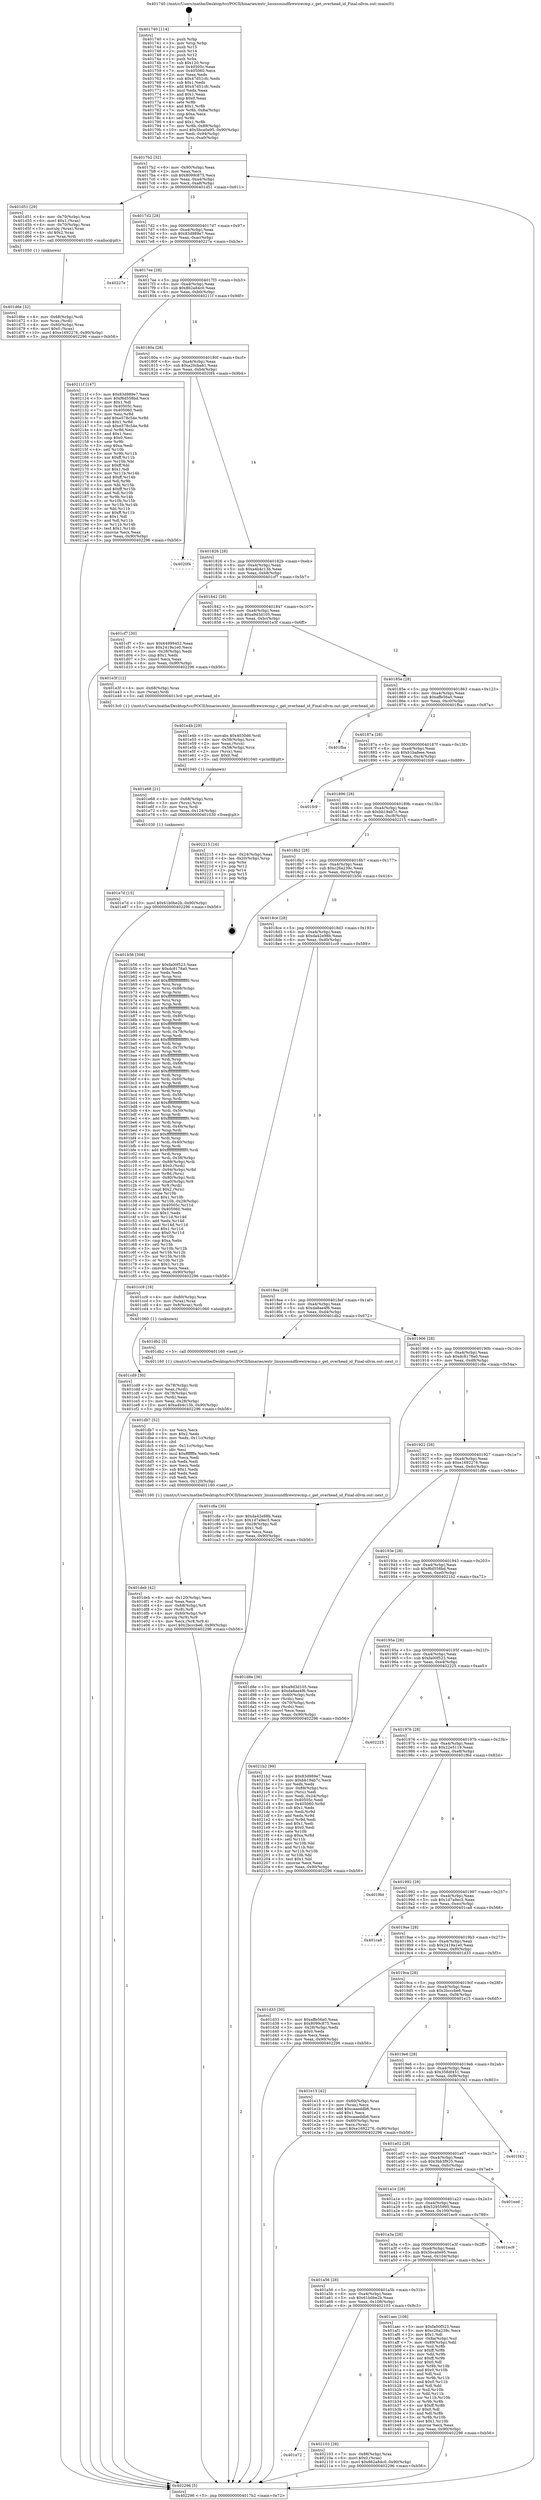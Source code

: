 digraph "0x401740" {
  label = "0x401740 (/mnt/c/Users/mathe/Desktop/tcc/POCII/binaries/extr_linuxsoundfirewirecmp.c_get_overhead_id_Final-ollvm.out::main(0))"
  labelloc = "t"
  node[shape=record]

  Entry [label="",width=0.3,height=0.3,shape=circle,fillcolor=black,style=filled]
  "0x4017b2" [label="{
     0x4017b2 [32]\l
     | [instrs]\l
     &nbsp;&nbsp;0x4017b2 \<+6\>: mov -0x90(%rbp),%eax\l
     &nbsp;&nbsp;0x4017b8 \<+2\>: mov %eax,%ecx\l
     &nbsp;&nbsp;0x4017ba \<+6\>: sub $0x8099c875,%ecx\l
     &nbsp;&nbsp;0x4017c0 \<+6\>: mov %eax,-0xa4(%rbp)\l
     &nbsp;&nbsp;0x4017c6 \<+6\>: mov %ecx,-0xa8(%rbp)\l
     &nbsp;&nbsp;0x4017cc \<+6\>: je 0000000000401d51 \<main+0x611\>\l
  }"]
  "0x401d51" [label="{
     0x401d51 [29]\l
     | [instrs]\l
     &nbsp;&nbsp;0x401d51 \<+4\>: mov -0x70(%rbp),%rax\l
     &nbsp;&nbsp;0x401d55 \<+6\>: movl $0x1,(%rax)\l
     &nbsp;&nbsp;0x401d5b \<+4\>: mov -0x70(%rbp),%rax\l
     &nbsp;&nbsp;0x401d5f \<+3\>: movslq (%rax),%rax\l
     &nbsp;&nbsp;0x401d62 \<+4\>: shl $0x2,%rax\l
     &nbsp;&nbsp;0x401d66 \<+3\>: mov %rax,%rdi\l
     &nbsp;&nbsp;0x401d69 \<+5\>: call 0000000000401050 \<malloc@plt\>\l
     | [calls]\l
     &nbsp;&nbsp;0x401050 \{1\} (unknown)\l
  }"]
  "0x4017d2" [label="{
     0x4017d2 [28]\l
     | [instrs]\l
     &nbsp;&nbsp;0x4017d2 \<+5\>: jmp 00000000004017d7 \<main+0x97\>\l
     &nbsp;&nbsp;0x4017d7 \<+6\>: mov -0xa4(%rbp),%eax\l
     &nbsp;&nbsp;0x4017dd \<+5\>: sub $0x83d989e7,%eax\l
     &nbsp;&nbsp;0x4017e2 \<+6\>: mov %eax,-0xac(%rbp)\l
     &nbsp;&nbsp;0x4017e8 \<+6\>: je 000000000040227e \<main+0xb3e\>\l
  }"]
  Exit [label="",width=0.3,height=0.3,shape=circle,fillcolor=black,style=filled,peripheries=2]
  "0x40227e" [label="{
     0x40227e\l
  }", style=dashed]
  "0x4017ee" [label="{
     0x4017ee [28]\l
     | [instrs]\l
     &nbsp;&nbsp;0x4017ee \<+5\>: jmp 00000000004017f3 \<main+0xb3\>\l
     &nbsp;&nbsp;0x4017f3 \<+6\>: mov -0xa4(%rbp),%eax\l
     &nbsp;&nbsp;0x4017f9 \<+5\>: sub $0x862a84c0,%eax\l
     &nbsp;&nbsp;0x4017fe \<+6\>: mov %eax,-0xb0(%rbp)\l
     &nbsp;&nbsp;0x401804 \<+6\>: je 000000000040211f \<main+0x9df\>\l
  }"]
  "0x401a72" [label="{
     0x401a72\l
  }", style=dashed]
  "0x40211f" [label="{
     0x40211f [147]\l
     | [instrs]\l
     &nbsp;&nbsp;0x40211f \<+5\>: mov $0x83d989e7,%eax\l
     &nbsp;&nbsp;0x402124 \<+5\>: mov $0xf6d558bd,%ecx\l
     &nbsp;&nbsp;0x402129 \<+2\>: mov $0x1,%dl\l
     &nbsp;&nbsp;0x40212b \<+7\>: mov 0x40505c,%esi\l
     &nbsp;&nbsp;0x402132 \<+7\>: mov 0x405060,%edi\l
     &nbsp;&nbsp;0x402139 \<+3\>: mov %esi,%r8d\l
     &nbsp;&nbsp;0x40213c \<+7\>: add $0xe578c54e,%r8d\l
     &nbsp;&nbsp;0x402143 \<+4\>: sub $0x1,%r8d\l
     &nbsp;&nbsp;0x402147 \<+7\>: sub $0xe578c54e,%r8d\l
     &nbsp;&nbsp;0x40214e \<+4\>: imul %r8d,%esi\l
     &nbsp;&nbsp;0x402152 \<+3\>: and $0x1,%esi\l
     &nbsp;&nbsp;0x402155 \<+3\>: cmp $0x0,%esi\l
     &nbsp;&nbsp;0x402158 \<+4\>: sete %r9b\l
     &nbsp;&nbsp;0x40215c \<+3\>: cmp $0xa,%edi\l
     &nbsp;&nbsp;0x40215f \<+4\>: setl %r10b\l
     &nbsp;&nbsp;0x402163 \<+3\>: mov %r9b,%r11b\l
     &nbsp;&nbsp;0x402166 \<+4\>: xor $0xff,%r11b\l
     &nbsp;&nbsp;0x40216a \<+3\>: mov %r10b,%bl\l
     &nbsp;&nbsp;0x40216d \<+3\>: xor $0xff,%bl\l
     &nbsp;&nbsp;0x402170 \<+3\>: xor $0x1,%dl\l
     &nbsp;&nbsp;0x402173 \<+3\>: mov %r11b,%r14b\l
     &nbsp;&nbsp;0x402176 \<+4\>: and $0xff,%r14b\l
     &nbsp;&nbsp;0x40217a \<+3\>: and %dl,%r9b\l
     &nbsp;&nbsp;0x40217d \<+3\>: mov %bl,%r15b\l
     &nbsp;&nbsp;0x402180 \<+4\>: and $0xff,%r15b\l
     &nbsp;&nbsp;0x402184 \<+3\>: and %dl,%r10b\l
     &nbsp;&nbsp;0x402187 \<+3\>: or %r9b,%r14b\l
     &nbsp;&nbsp;0x40218a \<+3\>: or %r10b,%r15b\l
     &nbsp;&nbsp;0x40218d \<+3\>: xor %r15b,%r14b\l
     &nbsp;&nbsp;0x402190 \<+3\>: or %bl,%r11b\l
     &nbsp;&nbsp;0x402193 \<+4\>: xor $0xff,%r11b\l
     &nbsp;&nbsp;0x402197 \<+3\>: or $0x1,%dl\l
     &nbsp;&nbsp;0x40219a \<+3\>: and %dl,%r11b\l
     &nbsp;&nbsp;0x40219d \<+3\>: or %r11b,%r14b\l
     &nbsp;&nbsp;0x4021a0 \<+4\>: test $0x1,%r14b\l
     &nbsp;&nbsp;0x4021a4 \<+3\>: cmovne %ecx,%eax\l
     &nbsp;&nbsp;0x4021a7 \<+6\>: mov %eax,-0x90(%rbp)\l
     &nbsp;&nbsp;0x4021ad \<+5\>: jmp 0000000000402296 \<main+0xb56\>\l
  }"]
  "0x40180a" [label="{
     0x40180a [28]\l
     | [instrs]\l
     &nbsp;&nbsp;0x40180a \<+5\>: jmp 000000000040180f \<main+0xcf\>\l
     &nbsp;&nbsp;0x40180f \<+6\>: mov -0xa4(%rbp),%eax\l
     &nbsp;&nbsp;0x401815 \<+5\>: sub $0xa20cba81,%eax\l
     &nbsp;&nbsp;0x40181a \<+6\>: mov %eax,-0xb4(%rbp)\l
     &nbsp;&nbsp;0x401820 \<+6\>: je 00000000004020f4 \<main+0x9b4\>\l
  }"]
  "0x402103" [label="{
     0x402103 [28]\l
     | [instrs]\l
     &nbsp;&nbsp;0x402103 \<+7\>: mov -0x88(%rbp),%rax\l
     &nbsp;&nbsp;0x40210a \<+6\>: movl $0x0,(%rax)\l
     &nbsp;&nbsp;0x402110 \<+10\>: movl $0x862a84c0,-0x90(%rbp)\l
     &nbsp;&nbsp;0x40211a \<+5\>: jmp 0000000000402296 \<main+0xb56\>\l
  }"]
  "0x4020f4" [label="{
     0x4020f4\l
  }", style=dashed]
  "0x401826" [label="{
     0x401826 [28]\l
     | [instrs]\l
     &nbsp;&nbsp;0x401826 \<+5\>: jmp 000000000040182b \<main+0xeb\>\l
     &nbsp;&nbsp;0x40182b \<+6\>: mov -0xa4(%rbp),%eax\l
     &nbsp;&nbsp;0x401831 \<+5\>: sub $0xa4b4c13b,%eax\l
     &nbsp;&nbsp;0x401836 \<+6\>: mov %eax,-0xb8(%rbp)\l
     &nbsp;&nbsp;0x40183c \<+6\>: je 0000000000401cf7 \<main+0x5b7\>\l
  }"]
  "0x401e7d" [label="{
     0x401e7d [15]\l
     | [instrs]\l
     &nbsp;&nbsp;0x401e7d \<+10\>: movl $0x61b0be2b,-0x90(%rbp)\l
     &nbsp;&nbsp;0x401e87 \<+5\>: jmp 0000000000402296 \<main+0xb56\>\l
  }"]
  "0x401cf7" [label="{
     0x401cf7 [30]\l
     | [instrs]\l
     &nbsp;&nbsp;0x401cf7 \<+5\>: mov $0x64999452,%eax\l
     &nbsp;&nbsp;0x401cfc \<+5\>: mov $0x2419a1e0,%ecx\l
     &nbsp;&nbsp;0x401d01 \<+3\>: mov -0x28(%rbp),%edx\l
     &nbsp;&nbsp;0x401d04 \<+3\>: cmp $0x1,%edx\l
     &nbsp;&nbsp;0x401d07 \<+3\>: cmovl %ecx,%eax\l
     &nbsp;&nbsp;0x401d0a \<+6\>: mov %eax,-0x90(%rbp)\l
     &nbsp;&nbsp;0x401d10 \<+5\>: jmp 0000000000402296 \<main+0xb56\>\l
  }"]
  "0x401842" [label="{
     0x401842 [28]\l
     | [instrs]\l
     &nbsp;&nbsp;0x401842 \<+5\>: jmp 0000000000401847 \<main+0x107\>\l
     &nbsp;&nbsp;0x401847 \<+6\>: mov -0xa4(%rbp),%eax\l
     &nbsp;&nbsp;0x40184d \<+5\>: sub $0xa9d3d105,%eax\l
     &nbsp;&nbsp;0x401852 \<+6\>: mov %eax,-0xbc(%rbp)\l
     &nbsp;&nbsp;0x401858 \<+6\>: je 0000000000401e3f \<main+0x6ff\>\l
  }"]
  "0x401e68" [label="{
     0x401e68 [21]\l
     | [instrs]\l
     &nbsp;&nbsp;0x401e68 \<+4\>: mov -0x68(%rbp),%rcx\l
     &nbsp;&nbsp;0x401e6c \<+3\>: mov (%rcx),%rcx\l
     &nbsp;&nbsp;0x401e6f \<+3\>: mov %rcx,%rdi\l
     &nbsp;&nbsp;0x401e72 \<+6\>: mov %eax,-0x124(%rbp)\l
     &nbsp;&nbsp;0x401e78 \<+5\>: call 0000000000401030 \<free@plt\>\l
     | [calls]\l
     &nbsp;&nbsp;0x401030 \{1\} (unknown)\l
  }"]
  "0x401e3f" [label="{
     0x401e3f [12]\l
     | [instrs]\l
     &nbsp;&nbsp;0x401e3f \<+4\>: mov -0x68(%rbp),%rax\l
     &nbsp;&nbsp;0x401e43 \<+3\>: mov (%rax),%rdi\l
     &nbsp;&nbsp;0x401e46 \<+5\>: call 00000000004013c0 \<get_overhead_id\>\l
     | [calls]\l
     &nbsp;&nbsp;0x4013c0 \{1\} (/mnt/c/Users/mathe/Desktop/tcc/POCII/binaries/extr_linuxsoundfirewirecmp.c_get_overhead_id_Final-ollvm.out::get_overhead_id)\l
  }"]
  "0x40185e" [label="{
     0x40185e [28]\l
     | [instrs]\l
     &nbsp;&nbsp;0x40185e \<+5\>: jmp 0000000000401863 \<main+0x123\>\l
     &nbsp;&nbsp;0x401863 \<+6\>: mov -0xa4(%rbp),%eax\l
     &nbsp;&nbsp;0x401869 \<+5\>: sub $0xaffe56a0,%eax\l
     &nbsp;&nbsp;0x40186e \<+6\>: mov %eax,-0xc0(%rbp)\l
     &nbsp;&nbsp;0x401874 \<+6\>: je 0000000000401fba \<main+0x87a\>\l
  }"]
  "0x401e4b" [label="{
     0x401e4b [29]\l
     | [instrs]\l
     &nbsp;&nbsp;0x401e4b \<+10\>: movabs $0x4030d6,%rdi\l
     &nbsp;&nbsp;0x401e55 \<+4\>: mov -0x58(%rbp),%rcx\l
     &nbsp;&nbsp;0x401e59 \<+2\>: mov %eax,(%rcx)\l
     &nbsp;&nbsp;0x401e5b \<+4\>: mov -0x58(%rbp),%rcx\l
     &nbsp;&nbsp;0x401e5f \<+2\>: mov (%rcx),%esi\l
     &nbsp;&nbsp;0x401e61 \<+2\>: mov $0x0,%al\l
     &nbsp;&nbsp;0x401e63 \<+5\>: call 0000000000401040 \<printf@plt\>\l
     | [calls]\l
     &nbsp;&nbsp;0x401040 \{1\} (unknown)\l
  }"]
  "0x401fba" [label="{
     0x401fba\l
  }", style=dashed]
  "0x40187a" [label="{
     0x40187a [28]\l
     | [instrs]\l
     &nbsp;&nbsp;0x40187a \<+5\>: jmp 000000000040187f \<main+0x13f\>\l
     &nbsp;&nbsp;0x40187f \<+6\>: mov -0xa4(%rbp),%eax\l
     &nbsp;&nbsp;0x401885 \<+5\>: sub $0xb1bafeee,%eax\l
     &nbsp;&nbsp;0x40188a \<+6\>: mov %eax,-0xc4(%rbp)\l
     &nbsp;&nbsp;0x401890 \<+6\>: je 0000000000401fc9 \<main+0x889\>\l
  }"]
  "0x401deb" [label="{
     0x401deb [42]\l
     | [instrs]\l
     &nbsp;&nbsp;0x401deb \<+6\>: mov -0x120(%rbp),%ecx\l
     &nbsp;&nbsp;0x401df1 \<+3\>: imul %eax,%ecx\l
     &nbsp;&nbsp;0x401df4 \<+4\>: mov -0x68(%rbp),%r8\l
     &nbsp;&nbsp;0x401df8 \<+3\>: mov (%r8),%r8\l
     &nbsp;&nbsp;0x401dfb \<+4\>: mov -0x60(%rbp),%r9\l
     &nbsp;&nbsp;0x401dff \<+3\>: movslq (%r9),%r9\l
     &nbsp;&nbsp;0x401e02 \<+4\>: mov %ecx,(%r8,%r9,4)\l
     &nbsp;&nbsp;0x401e06 \<+10\>: movl $0x2bcccbe6,-0x90(%rbp)\l
     &nbsp;&nbsp;0x401e10 \<+5\>: jmp 0000000000402296 \<main+0xb56\>\l
  }"]
  "0x401fc9" [label="{
     0x401fc9\l
  }", style=dashed]
  "0x401896" [label="{
     0x401896 [28]\l
     | [instrs]\l
     &nbsp;&nbsp;0x401896 \<+5\>: jmp 000000000040189b \<main+0x15b\>\l
     &nbsp;&nbsp;0x40189b \<+6\>: mov -0xa4(%rbp),%eax\l
     &nbsp;&nbsp;0x4018a1 \<+5\>: sub $0xbb19ab7c,%eax\l
     &nbsp;&nbsp;0x4018a6 \<+6\>: mov %eax,-0xc8(%rbp)\l
     &nbsp;&nbsp;0x4018ac \<+6\>: je 0000000000402215 \<main+0xad5\>\l
  }"]
  "0x401db7" [label="{
     0x401db7 [52]\l
     | [instrs]\l
     &nbsp;&nbsp;0x401db7 \<+2\>: xor %ecx,%ecx\l
     &nbsp;&nbsp;0x401db9 \<+5\>: mov $0x2,%edx\l
     &nbsp;&nbsp;0x401dbe \<+6\>: mov %edx,-0x11c(%rbp)\l
     &nbsp;&nbsp;0x401dc4 \<+1\>: cltd\l
     &nbsp;&nbsp;0x401dc5 \<+6\>: mov -0x11c(%rbp),%esi\l
     &nbsp;&nbsp;0x401dcb \<+2\>: idiv %esi\l
     &nbsp;&nbsp;0x401dcd \<+6\>: imul $0xfffffffe,%edx,%edx\l
     &nbsp;&nbsp;0x401dd3 \<+2\>: mov %ecx,%edi\l
     &nbsp;&nbsp;0x401dd5 \<+2\>: sub %edx,%edi\l
     &nbsp;&nbsp;0x401dd7 \<+2\>: mov %ecx,%edx\l
     &nbsp;&nbsp;0x401dd9 \<+3\>: sub $0x1,%edx\l
     &nbsp;&nbsp;0x401ddc \<+2\>: add %edx,%edi\l
     &nbsp;&nbsp;0x401dde \<+2\>: sub %edi,%ecx\l
     &nbsp;&nbsp;0x401de0 \<+6\>: mov %ecx,-0x120(%rbp)\l
     &nbsp;&nbsp;0x401de6 \<+5\>: call 0000000000401160 \<next_i\>\l
     | [calls]\l
     &nbsp;&nbsp;0x401160 \{1\} (/mnt/c/Users/mathe/Desktop/tcc/POCII/binaries/extr_linuxsoundfirewirecmp.c_get_overhead_id_Final-ollvm.out::next_i)\l
  }"]
  "0x402215" [label="{
     0x402215 [16]\l
     | [instrs]\l
     &nbsp;&nbsp;0x402215 \<+3\>: mov -0x24(%rbp),%eax\l
     &nbsp;&nbsp;0x402218 \<+4\>: lea -0x20(%rbp),%rsp\l
     &nbsp;&nbsp;0x40221c \<+1\>: pop %rbx\l
     &nbsp;&nbsp;0x40221d \<+2\>: pop %r12\l
     &nbsp;&nbsp;0x40221f \<+2\>: pop %r14\l
     &nbsp;&nbsp;0x402221 \<+2\>: pop %r15\l
     &nbsp;&nbsp;0x402223 \<+1\>: pop %rbp\l
     &nbsp;&nbsp;0x402224 \<+1\>: ret\l
  }"]
  "0x4018b2" [label="{
     0x4018b2 [28]\l
     | [instrs]\l
     &nbsp;&nbsp;0x4018b2 \<+5\>: jmp 00000000004018b7 \<main+0x177\>\l
     &nbsp;&nbsp;0x4018b7 \<+6\>: mov -0xa4(%rbp),%eax\l
     &nbsp;&nbsp;0x4018bd \<+5\>: sub $0xc26a239c,%eax\l
     &nbsp;&nbsp;0x4018c2 \<+6\>: mov %eax,-0xcc(%rbp)\l
     &nbsp;&nbsp;0x4018c8 \<+6\>: je 0000000000401b56 \<main+0x416\>\l
  }"]
  "0x401d6e" [label="{
     0x401d6e [32]\l
     | [instrs]\l
     &nbsp;&nbsp;0x401d6e \<+4\>: mov -0x68(%rbp),%rdi\l
     &nbsp;&nbsp;0x401d72 \<+3\>: mov %rax,(%rdi)\l
     &nbsp;&nbsp;0x401d75 \<+4\>: mov -0x60(%rbp),%rax\l
     &nbsp;&nbsp;0x401d79 \<+6\>: movl $0x0,(%rax)\l
     &nbsp;&nbsp;0x401d7f \<+10\>: movl $0xe1692276,-0x90(%rbp)\l
     &nbsp;&nbsp;0x401d89 \<+5\>: jmp 0000000000402296 \<main+0xb56\>\l
  }"]
  "0x401b56" [label="{
     0x401b56 [308]\l
     | [instrs]\l
     &nbsp;&nbsp;0x401b56 \<+5\>: mov $0xfa00f523,%eax\l
     &nbsp;&nbsp;0x401b5b \<+5\>: mov $0xdc8178a0,%ecx\l
     &nbsp;&nbsp;0x401b60 \<+2\>: xor %edx,%edx\l
     &nbsp;&nbsp;0x401b62 \<+3\>: mov %rsp,%rsi\l
     &nbsp;&nbsp;0x401b65 \<+4\>: add $0xfffffffffffffff0,%rsi\l
     &nbsp;&nbsp;0x401b69 \<+3\>: mov %rsi,%rsp\l
     &nbsp;&nbsp;0x401b6c \<+7\>: mov %rsi,-0x88(%rbp)\l
     &nbsp;&nbsp;0x401b73 \<+3\>: mov %rsp,%rsi\l
     &nbsp;&nbsp;0x401b76 \<+4\>: add $0xfffffffffffffff0,%rsi\l
     &nbsp;&nbsp;0x401b7a \<+3\>: mov %rsi,%rsp\l
     &nbsp;&nbsp;0x401b7d \<+3\>: mov %rsp,%rdi\l
     &nbsp;&nbsp;0x401b80 \<+4\>: add $0xfffffffffffffff0,%rdi\l
     &nbsp;&nbsp;0x401b84 \<+3\>: mov %rdi,%rsp\l
     &nbsp;&nbsp;0x401b87 \<+4\>: mov %rdi,-0x80(%rbp)\l
     &nbsp;&nbsp;0x401b8b \<+3\>: mov %rsp,%rdi\l
     &nbsp;&nbsp;0x401b8e \<+4\>: add $0xfffffffffffffff0,%rdi\l
     &nbsp;&nbsp;0x401b92 \<+3\>: mov %rdi,%rsp\l
     &nbsp;&nbsp;0x401b95 \<+4\>: mov %rdi,-0x78(%rbp)\l
     &nbsp;&nbsp;0x401b99 \<+3\>: mov %rsp,%rdi\l
     &nbsp;&nbsp;0x401b9c \<+4\>: add $0xfffffffffffffff0,%rdi\l
     &nbsp;&nbsp;0x401ba0 \<+3\>: mov %rdi,%rsp\l
     &nbsp;&nbsp;0x401ba3 \<+4\>: mov %rdi,-0x70(%rbp)\l
     &nbsp;&nbsp;0x401ba7 \<+3\>: mov %rsp,%rdi\l
     &nbsp;&nbsp;0x401baa \<+4\>: add $0xfffffffffffffff0,%rdi\l
     &nbsp;&nbsp;0x401bae \<+3\>: mov %rdi,%rsp\l
     &nbsp;&nbsp;0x401bb1 \<+4\>: mov %rdi,-0x68(%rbp)\l
     &nbsp;&nbsp;0x401bb5 \<+3\>: mov %rsp,%rdi\l
     &nbsp;&nbsp;0x401bb8 \<+4\>: add $0xfffffffffffffff0,%rdi\l
     &nbsp;&nbsp;0x401bbc \<+3\>: mov %rdi,%rsp\l
     &nbsp;&nbsp;0x401bbf \<+4\>: mov %rdi,-0x60(%rbp)\l
     &nbsp;&nbsp;0x401bc3 \<+3\>: mov %rsp,%rdi\l
     &nbsp;&nbsp;0x401bc6 \<+4\>: add $0xfffffffffffffff0,%rdi\l
     &nbsp;&nbsp;0x401bca \<+3\>: mov %rdi,%rsp\l
     &nbsp;&nbsp;0x401bcd \<+4\>: mov %rdi,-0x58(%rbp)\l
     &nbsp;&nbsp;0x401bd1 \<+3\>: mov %rsp,%rdi\l
     &nbsp;&nbsp;0x401bd4 \<+4\>: add $0xfffffffffffffff0,%rdi\l
     &nbsp;&nbsp;0x401bd8 \<+3\>: mov %rdi,%rsp\l
     &nbsp;&nbsp;0x401bdb \<+4\>: mov %rdi,-0x50(%rbp)\l
     &nbsp;&nbsp;0x401bdf \<+3\>: mov %rsp,%rdi\l
     &nbsp;&nbsp;0x401be2 \<+4\>: add $0xfffffffffffffff0,%rdi\l
     &nbsp;&nbsp;0x401be6 \<+3\>: mov %rdi,%rsp\l
     &nbsp;&nbsp;0x401be9 \<+4\>: mov %rdi,-0x48(%rbp)\l
     &nbsp;&nbsp;0x401bed \<+3\>: mov %rsp,%rdi\l
     &nbsp;&nbsp;0x401bf0 \<+4\>: add $0xfffffffffffffff0,%rdi\l
     &nbsp;&nbsp;0x401bf4 \<+3\>: mov %rdi,%rsp\l
     &nbsp;&nbsp;0x401bf7 \<+4\>: mov %rdi,-0x40(%rbp)\l
     &nbsp;&nbsp;0x401bfb \<+3\>: mov %rsp,%rdi\l
     &nbsp;&nbsp;0x401bfe \<+4\>: add $0xfffffffffffffff0,%rdi\l
     &nbsp;&nbsp;0x401c02 \<+3\>: mov %rdi,%rsp\l
     &nbsp;&nbsp;0x401c05 \<+4\>: mov %rdi,-0x38(%rbp)\l
     &nbsp;&nbsp;0x401c09 \<+7\>: mov -0x88(%rbp),%rdi\l
     &nbsp;&nbsp;0x401c10 \<+6\>: movl $0x0,(%rdi)\l
     &nbsp;&nbsp;0x401c16 \<+7\>: mov -0x94(%rbp),%r8d\l
     &nbsp;&nbsp;0x401c1d \<+3\>: mov %r8d,(%rsi)\l
     &nbsp;&nbsp;0x401c20 \<+4\>: mov -0x80(%rbp),%rdi\l
     &nbsp;&nbsp;0x401c24 \<+7\>: mov -0xa0(%rbp),%r9\l
     &nbsp;&nbsp;0x401c2b \<+3\>: mov %r9,(%rdi)\l
     &nbsp;&nbsp;0x401c2e \<+3\>: cmpl $0x2,(%rsi)\l
     &nbsp;&nbsp;0x401c31 \<+4\>: setne %r10b\l
     &nbsp;&nbsp;0x401c35 \<+4\>: and $0x1,%r10b\l
     &nbsp;&nbsp;0x401c39 \<+4\>: mov %r10b,-0x29(%rbp)\l
     &nbsp;&nbsp;0x401c3d \<+8\>: mov 0x40505c,%r11d\l
     &nbsp;&nbsp;0x401c45 \<+7\>: mov 0x405060,%ebx\l
     &nbsp;&nbsp;0x401c4c \<+3\>: sub $0x1,%edx\l
     &nbsp;&nbsp;0x401c4f \<+3\>: mov %r11d,%r14d\l
     &nbsp;&nbsp;0x401c52 \<+3\>: add %edx,%r14d\l
     &nbsp;&nbsp;0x401c55 \<+4\>: imul %r14d,%r11d\l
     &nbsp;&nbsp;0x401c59 \<+4\>: and $0x1,%r11d\l
     &nbsp;&nbsp;0x401c5d \<+4\>: cmp $0x0,%r11d\l
     &nbsp;&nbsp;0x401c61 \<+4\>: sete %r10b\l
     &nbsp;&nbsp;0x401c65 \<+3\>: cmp $0xa,%ebx\l
     &nbsp;&nbsp;0x401c68 \<+4\>: setl %r15b\l
     &nbsp;&nbsp;0x401c6c \<+3\>: mov %r10b,%r12b\l
     &nbsp;&nbsp;0x401c6f \<+3\>: and %r15b,%r12b\l
     &nbsp;&nbsp;0x401c72 \<+3\>: xor %r15b,%r10b\l
     &nbsp;&nbsp;0x401c75 \<+3\>: or %r10b,%r12b\l
     &nbsp;&nbsp;0x401c78 \<+4\>: test $0x1,%r12b\l
     &nbsp;&nbsp;0x401c7c \<+3\>: cmovne %ecx,%eax\l
     &nbsp;&nbsp;0x401c7f \<+6\>: mov %eax,-0x90(%rbp)\l
     &nbsp;&nbsp;0x401c85 \<+5\>: jmp 0000000000402296 \<main+0xb56\>\l
  }"]
  "0x4018ce" [label="{
     0x4018ce [28]\l
     | [instrs]\l
     &nbsp;&nbsp;0x4018ce \<+5\>: jmp 00000000004018d3 \<main+0x193\>\l
     &nbsp;&nbsp;0x4018d3 \<+6\>: mov -0xa4(%rbp),%eax\l
     &nbsp;&nbsp;0x4018d9 \<+5\>: sub $0xda42e98b,%eax\l
     &nbsp;&nbsp;0x4018de \<+6\>: mov %eax,-0xd0(%rbp)\l
     &nbsp;&nbsp;0x4018e4 \<+6\>: je 0000000000401cc9 \<main+0x589\>\l
  }"]
  "0x401cd9" [label="{
     0x401cd9 [30]\l
     | [instrs]\l
     &nbsp;&nbsp;0x401cd9 \<+4\>: mov -0x78(%rbp),%rdi\l
     &nbsp;&nbsp;0x401cdd \<+2\>: mov %eax,(%rdi)\l
     &nbsp;&nbsp;0x401cdf \<+4\>: mov -0x78(%rbp),%rdi\l
     &nbsp;&nbsp;0x401ce3 \<+2\>: mov (%rdi),%eax\l
     &nbsp;&nbsp;0x401ce5 \<+3\>: mov %eax,-0x28(%rbp)\l
     &nbsp;&nbsp;0x401ce8 \<+10\>: movl $0xa4b4c13b,-0x90(%rbp)\l
     &nbsp;&nbsp;0x401cf2 \<+5\>: jmp 0000000000402296 \<main+0xb56\>\l
  }"]
  "0x401cc9" [label="{
     0x401cc9 [16]\l
     | [instrs]\l
     &nbsp;&nbsp;0x401cc9 \<+4\>: mov -0x80(%rbp),%rax\l
     &nbsp;&nbsp;0x401ccd \<+3\>: mov (%rax),%rax\l
     &nbsp;&nbsp;0x401cd0 \<+4\>: mov 0x8(%rax),%rdi\l
     &nbsp;&nbsp;0x401cd4 \<+5\>: call 0000000000401060 \<atoi@plt\>\l
     | [calls]\l
     &nbsp;&nbsp;0x401060 \{1\} (unknown)\l
  }"]
  "0x4018ea" [label="{
     0x4018ea [28]\l
     | [instrs]\l
     &nbsp;&nbsp;0x4018ea \<+5\>: jmp 00000000004018ef \<main+0x1af\>\l
     &nbsp;&nbsp;0x4018ef \<+6\>: mov -0xa4(%rbp),%eax\l
     &nbsp;&nbsp;0x4018f5 \<+5\>: sub $0xda8ae4f6,%eax\l
     &nbsp;&nbsp;0x4018fa \<+6\>: mov %eax,-0xd4(%rbp)\l
     &nbsp;&nbsp;0x401900 \<+6\>: je 0000000000401db2 \<main+0x672\>\l
  }"]
  "0x401740" [label="{
     0x401740 [114]\l
     | [instrs]\l
     &nbsp;&nbsp;0x401740 \<+1\>: push %rbp\l
     &nbsp;&nbsp;0x401741 \<+3\>: mov %rsp,%rbp\l
     &nbsp;&nbsp;0x401744 \<+2\>: push %r15\l
     &nbsp;&nbsp;0x401746 \<+2\>: push %r14\l
     &nbsp;&nbsp;0x401748 \<+2\>: push %r12\l
     &nbsp;&nbsp;0x40174a \<+1\>: push %rbx\l
     &nbsp;&nbsp;0x40174b \<+7\>: sub $0x120,%rsp\l
     &nbsp;&nbsp;0x401752 \<+7\>: mov 0x40505c,%eax\l
     &nbsp;&nbsp;0x401759 \<+7\>: mov 0x405060,%ecx\l
     &nbsp;&nbsp;0x401760 \<+2\>: mov %eax,%edx\l
     &nbsp;&nbsp;0x401762 \<+6\>: sub $0x47d51cfc,%edx\l
     &nbsp;&nbsp;0x401768 \<+3\>: sub $0x1,%edx\l
     &nbsp;&nbsp;0x40176b \<+6\>: add $0x47d51cfc,%edx\l
     &nbsp;&nbsp;0x401771 \<+3\>: imul %edx,%eax\l
     &nbsp;&nbsp;0x401774 \<+3\>: and $0x1,%eax\l
     &nbsp;&nbsp;0x401777 \<+3\>: cmp $0x0,%eax\l
     &nbsp;&nbsp;0x40177a \<+4\>: sete %r8b\l
     &nbsp;&nbsp;0x40177e \<+4\>: and $0x1,%r8b\l
     &nbsp;&nbsp;0x401782 \<+7\>: mov %r8b,-0x8a(%rbp)\l
     &nbsp;&nbsp;0x401789 \<+3\>: cmp $0xa,%ecx\l
     &nbsp;&nbsp;0x40178c \<+4\>: setl %r8b\l
     &nbsp;&nbsp;0x401790 \<+4\>: and $0x1,%r8b\l
     &nbsp;&nbsp;0x401794 \<+7\>: mov %r8b,-0x89(%rbp)\l
     &nbsp;&nbsp;0x40179b \<+10\>: movl $0x5bca0e95,-0x90(%rbp)\l
     &nbsp;&nbsp;0x4017a5 \<+6\>: mov %edi,-0x94(%rbp)\l
     &nbsp;&nbsp;0x4017ab \<+7\>: mov %rsi,-0xa0(%rbp)\l
  }"]
  "0x401db2" [label="{
     0x401db2 [5]\l
     | [instrs]\l
     &nbsp;&nbsp;0x401db2 \<+5\>: call 0000000000401160 \<next_i\>\l
     | [calls]\l
     &nbsp;&nbsp;0x401160 \{1\} (/mnt/c/Users/mathe/Desktop/tcc/POCII/binaries/extr_linuxsoundfirewirecmp.c_get_overhead_id_Final-ollvm.out::next_i)\l
  }"]
  "0x401906" [label="{
     0x401906 [28]\l
     | [instrs]\l
     &nbsp;&nbsp;0x401906 \<+5\>: jmp 000000000040190b \<main+0x1cb\>\l
     &nbsp;&nbsp;0x40190b \<+6\>: mov -0xa4(%rbp),%eax\l
     &nbsp;&nbsp;0x401911 \<+5\>: sub $0xdc8178a0,%eax\l
     &nbsp;&nbsp;0x401916 \<+6\>: mov %eax,-0xd8(%rbp)\l
     &nbsp;&nbsp;0x40191c \<+6\>: je 0000000000401c8a \<main+0x54a\>\l
  }"]
  "0x402296" [label="{
     0x402296 [5]\l
     | [instrs]\l
     &nbsp;&nbsp;0x402296 \<+5\>: jmp 00000000004017b2 \<main+0x72\>\l
  }"]
  "0x401c8a" [label="{
     0x401c8a [30]\l
     | [instrs]\l
     &nbsp;&nbsp;0x401c8a \<+5\>: mov $0xda42e98b,%eax\l
     &nbsp;&nbsp;0x401c8f \<+5\>: mov $0x1d7a9ec5,%ecx\l
     &nbsp;&nbsp;0x401c94 \<+3\>: mov -0x29(%rbp),%dl\l
     &nbsp;&nbsp;0x401c97 \<+3\>: test $0x1,%dl\l
     &nbsp;&nbsp;0x401c9a \<+3\>: cmovne %ecx,%eax\l
     &nbsp;&nbsp;0x401c9d \<+6\>: mov %eax,-0x90(%rbp)\l
     &nbsp;&nbsp;0x401ca3 \<+5\>: jmp 0000000000402296 \<main+0xb56\>\l
  }"]
  "0x401922" [label="{
     0x401922 [28]\l
     | [instrs]\l
     &nbsp;&nbsp;0x401922 \<+5\>: jmp 0000000000401927 \<main+0x1e7\>\l
     &nbsp;&nbsp;0x401927 \<+6\>: mov -0xa4(%rbp),%eax\l
     &nbsp;&nbsp;0x40192d \<+5\>: sub $0xe1692276,%eax\l
     &nbsp;&nbsp;0x401932 \<+6\>: mov %eax,-0xdc(%rbp)\l
     &nbsp;&nbsp;0x401938 \<+6\>: je 0000000000401d8e \<main+0x64e\>\l
  }"]
  "0x401a56" [label="{
     0x401a56 [28]\l
     | [instrs]\l
     &nbsp;&nbsp;0x401a56 \<+5\>: jmp 0000000000401a5b \<main+0x31b\>\l
     &nbsp;&nbsp;0x401a5b \<+6\>: mov -0xa4(%rbp),%eax\l
     &nbsp;&nbsp;0x401a61 \<+5\>: sub $0x61b0be2b,%eax\l
     &nbsp;&nbsp;0x401a66 \<+6\>: mov %eax,-0x108(%rbp)\l
     &nbsp;&nbsp;0x401a6c \<+6\>: je 0000000000402103 \<main+0x9c3\>\l
  }"]
  "0x401d8e" [label="{
     0x401d8e [36]\l
     | [instrs]\l
     &nbsp;&nbsp;0x401d8e \<+5\>: mov $0xa9d3d105,%eax\l
     &nbsp;&nbsp;0x401d93 \<+5\>: mov $0xda8ae4f6,%ecx\l
     &nbsp;&nbsp;0x401d98 \<+4\>: mov -0x60(%rbp),%rdx\l
     &nbsp;&nbsp;0x401d9c \<+2\>: mov (%rdx),%esi\l
     &nbsp;&nbsp;0x401d9e \<+4\>: mov -0x70(%rbp),%rdx\l
     &nbsp;&nbsp;0x401da2 \<+2\>: cmp (%rdx),%esi\l
     &nbsp;&nbsp;0x401da4 \<+3\>: cmovl %ecx,%eax\l
     &nbsp;&nbsp;0x401da7 \<+6\>: mov %eax,-0x90(%rbp)\l
     &nbsp;&nbsp;0x401dad \<+5\>: jmp 0000000000402296 \<main+0xb56\>\l
  }"]
  "0x40193e" [label="{
     0x40193e [28]\l
     | [instrs]\l
     &nbsp;&nbsp;0x40193e \<+5\>: jmp 0000000000401943 \<main+0x203\>\l
     &nbsp;&nbsp;0x401943 \<+6\>: mov -0xa4(%rbp),%eax\l
     &nbsp;&nbsp;0x401949 \<+5\>: sub $0xf6d558bd,%eax\l
     &nbsp;&nbsp;0x40194e \<+6\>: mov %eax,-0xe0(%rbp)\l
     &nbsp;&nbsp;0x401954 \<+6\>: je 00000000004021b2 \<main+0xa72\>\l
  }"]
  "0x401aec" [label="{
     0x401aec [106]\l
     | [instrs]\l
     &nbsp;&nbsp;0x401aec \<+5\>: mov $0xfa00f523,%eax\l
     &nbsp;&nbsp;0x401af1 \<+5\>: mov $0xc26a239c,%ecx\l
     &nbsp;&nbsp;0x401af6 \<+2\>: mov $0x1,%dl\l
     &nbsp;&nbsp;0x401af8 \<+7\>: mov -0x8a(%rbp),%sil\l
     &nbsp;&nbsp;0x401aff \<+7\>: mov -0x89(%rbp),%dil\l
     &nbsp;&nbsp;0x401b06 \<+3\>: mov %sil,%r8b\l
     &nbsp;&nbsp;0x401b09 \<+4\>: xor $0xff,%r8b\l
     &nbsp;&nbsp;0x401b0d \<+3\>: mov %dil,%r9b\l
     &nbsp;&nbsp;0x401b10 \<+4\>: xor $0xff,%r9b\l
     &nbsp;&nbsp;0x401b14 \<+3\>: xor $0x0,%dl\l
     &nbsp;&nbsp;0x401b17 \<+3\>: mov %r8b,%r10b\l
     &nbsp;&nbsp;0x401b1a \<+4\>: and $0x0,%r10b\l
     &nbsp;&nbsp;0x401b1e \<+3\>: and %dl,%sil\l
     &nbsp;&nbsp;0x401b21 \<+3\>: mov %r9b,%r11b\l
     &nbsp;&nbsp;0x401b24 \<+4\>: and $0x0,%r11b\l
     &nbsp;&nbsp;0x401b28 \<+3\>: and %dl,%dil\l
     &nbsp;&nbsp;0x401b2b \<+3\>: or %sil,%r10b\l
     &nbsp;&nbsp;0x401b2e \<+3\>: or %dil,%r11b\l
     &nbsp;&nbsp;0x401b31 \<+3\>: xor %r11b,%r10b\l
     &nbsp;&nbsp;0x401b34 \<+3\>: or %r9b,%r8b\l
     &nbsp;&nbsp;0x401b37 \<+4\>: xor $0xff,%r8b\l
     &nbsp;&nbsp;0x401b3b \<+3\>: or $0x0,%dl\l
     &nbsp;&nbsp;0x401b3e \<+3\>: and %dl,%r8b\l
     &nbsp;&nbsp;0x401b41 \<+3\>: or %r8b,%r10b\l
     &nbsp;&nbsp;0x401b44 \<+4\>: test $0x1,%r10b\l
     &nbsp;&nbsp;0x401b48 \<+3\>: cmovne %ecx,%eax\l
     &nbsp;&nbsp;0x401b4b \<+6\>: mov %eax,-0x90(%rbp)\l
     &nbsp;&nbsp;0x401b51 \<+5\>: jmp 0000000000402296 \<main+0xb56\>\l
  }"]
  "0x4021b2" [label="{
     0x4021b2 [99]\l
     | [instrs]\l
     &nbsp;&nbsp;0x4021b2 \<+5\>: mov $0x83d989e7,%eax\l
     &nbsp;&nbsp;0x4021b7 \<+5\>: mov $0xbb19ab7c,%ecx\l
     &nbsp;&nbsp;0x4021bc \<+2\>: xor %edx,%edx\l
     &nbsp;&nbsp;0x4021be \<+7\>: mov -0x88(%rbp),%rsi\l
     &nbsp;&nbsp;0x4021c5 \<+2\>: mov (%rsi),%edi\l
     &nbsp;&nbsp;0x4021c7 \<+3\>: mov %edi,-0x24(%rbp)\l
     &nbsp;&nbsp;0x4021ca \<+7\>: mov 0x40505c,%edi\l
     &nbsp;&nbsp;0x4021d1 \<+8\>: mov 0x405060,%r8d\l
     &nbsp;&nbsp;0x4021d9 \<+3\>: sub $0x1,%edx\l
     &nbsp;&nbsp;0x4021dc \<+3\>: mov %edi,%r9d\l
     &nbsp;&nbsp;0x4021df \<+3\>: add %edx,%r9d\l
     &nbsp;&nbsp;0x4021e2 \<+4\>: imul %r9d,%edi\l
     &nbsp;&nbsp;0x4021e6 \<+3\>: and $0x1,%edi\l
     &nbsp;&nbsp;0x4021e9 \<+3\>: cmp $0x0,%edi\l
     &nbsp;&nbsp;0x4021ec \<+4\>: sete %r10b\l
     &nbsp;&nbsp;0x4021f0 \<+4\>: cmp $0xa,%r8d\l
     &nbsp;&nbsp;0x4021f4 \<+4\>: setl %r11b\l
     &nbsp;&nbsp;0x4021f8 \<+3\>: mov %r10b,%bl\l
     &nbsp;&nbsp;0x4021fb \<+3\>: and %r11b,%bl\l
     &nbsp;&nbsp;0x4021fe \<+3\>: xor %r11b,%r10b\l
     &nbsp;&nbsp;0x402201 \<+3\>: or %r10b,%bl\l
     &nbsp;&nbsp;0x402204 \<+3\>: test $0x1,%bl\l
     &nbsp;&nbsp;0x402207 \<+3\>: cmovne %ecx,%eax\l
     &nbsp;&nbsp;0x40220a \<+6\>: mov %eax,-0x90(%rbp)\l
     &nbsp;&nbsp;0x402210 \<+5\>: jmp 0000000000402296 \<main+0xb56\>\l
  }"]
  "0x40195a" [label="{
     0x40195a [28]\l
     | [instrs]\l
     &nbsp;&nbsp;0x40195a \<+5\>: jmp 000000000040195f \<main+0x21f\>\l
     &nbsp;&nbsp;0x40195f \<+6\>: mov -0xa4(%rbp),%eax\l
     &nbsp;&nbsp;0x401965 \<+5\>: sub $0xfa00f523,%eax\l
     &nbsp;&nbsp;0x40196a \<+6\>: mov %eax,-0xe4(%rbp)\l
     &nbsp;&nbsp;0x401970 \<+6\>: je 0000000000402225 \<main+0xae5\>\l
  }"]
  "0x401a3a" [label="{
     0x401a3a [28]\l
     | [instrs]\l
     &nbsp;&nbsp;0x401a3a \<+5\>: jmp 0000000000401a3f \<main+0x2ff\>\l
     &nbsp;&nbsp;0x401a3f \<+6\>: mov -0xa4(%rbp),%eax\l
     &nbsp;&nbsp;0x401a45 \<+5\>: sub $0x5bca0e95,%eax\l
     &nbsp;&nbsp;0x401a4a \<+6\>: mov %eax,-0x104(%rbp)\l
     &nbsp;&nbsp;0x401a50 \<+6\>: je 0000000000401aec \<main+0x3ac\>\l
  }"]
  "0x402225" [label="{
     0x402225\l
  }", style=dashed]
  "0x401976" [label="{
     0x401976 [28]\l
     | [instrs]\l
     &nbsp;&nbsp;0x401976 \<+5\>: jmp 000000000040197b \<main+0x23b\>\l
     &nbsp;&nbsp;0x40197b \<+6\>: mov -0xa4(%rbp),%eax\l
     &nbsp;&nbsp;0x401981 \<+5\>: sub $0x22e5119,%eax\l
     &nbsp;&nbsp;0x401986 \<+6\>: mov %eax,-0xe8(%rbp)\l
     &nbsp;&nbsp;0x40198c \<+6\>: je 0000000000401f6d \<main+0x82d\>\l
  }"]
  "0x401ec9" [label="{
     0x401ec9\l
  }", style=dashed]
  "0x401f6d" [label="{
     0x401f6d\l
  }", style=dashed]
  "0x401992" [label="{
     0x401992 [28]\l
     | [instrs]\l
     &nbsp;&nbsp;0x401992 \<+5\>: jmp 0000000000401997 \<main+0x257\>\l
     &nbsp;&nbsp;0x401997 \<+6\>: mov -0xa4(%rbp),%eax\l
     &nbsp;&nbsp;0x40199d \<+5\>: sub $0x1d7a9ec5,%eax\l
     &nbsp;&nbsp;0x4019a2 \<+6\>: mov %eax,-0xec(%rbp)\l
     &nbsp;&nbsp;0x4019a8 \<+6\>: je 0000000000401ca8 \<main+0x568\>\l
  }"]
  "0x401a1e" [label="{
     0x401a1e [28]\l
     | [instrs]\l
     &nbsp;&nbsp;0x401a1e \<+5\>: jmp 0000000000401a23 \<main+0x2e3\>\l
     &nbsp;&nbsp;0x401a23 \<+6\>: mov -0xa4(%rbp),%eax\l
     &nbsp;&nbsp;0x401a29 \<+5\>: sub $0x52955995,%eax\l
     &nbsp;&nbsp;0x401a2e \<+6\>: mov %eax,-0x100(%rbp)\l
     &nbsp;&nbsp;0x401a34 \<+6\>: je 0000000000401ec9 \<main+0x789\>\l
  }"]
  "0x401ca8" [label="{
     0x401ca8\l
  }", style=dashed]
  "0x4019ae" [label="{
     0x4019ae [28]\l
     | [instrs]\l
     &nbsp;&nbsp;0x4019ae \<+5\>: jmp 00000000004019b3 \<main+0x273\>\l
     &nbsp;&nbsp;0x4019b3 \<+6\>: mov -0xa4(%rbp),%eax\l
     &nbsp;&nbsp;0x4019b9 \<+5\>: sub $0x2419a1e0,%eax\l
     &nbsp;&nbsp;0x4019be \<+6\>: mov %eax,-0xf0(%rbp)\l
     &nbsp;&nbsp;0x4019c4 \<+6\>: je 0000000000401d33 \<main+0x5f3\>\l
  }"]
  "0x401eed" [label="{
     0x401eed\l
  }", style=dashed]
  "0x401d33" [label="{
     0x401d33 [30]\l
     | [instrs]\l
     &nbsp;&nbsp;0x401d33 \<+5\>: mov $0xaffe56a0,%eax\l
     &nbsp;&nbsp;0x401d38 \<+5\>: mov $0x8099c875,%ecx\l
     &nbsp;&nbsp;0x401d3d \<+3\>: mov -0x28(%rbp),%edx\l
     &nbsp;&nbsp;0x401d40 \<+3\>: cmp $0x0,%edx\l
     &nbsp;&nbsp;0x401d43 \<+3\>: cmove %ecx,%eax\l
     &nbsp;&nbsp;0x401d46 \<+6\>: mov %eax,-0x90(%rbp)\l
     &nbsp;&nbsp;0x401d4c \<+5\>: jmp 0000000000402296 \<main+0xb56\>\l
  }"]
  "0x4019ca" [label="{
     0x4019ca [28]\l
     | [instrs]\l
     &nbsp;&nbsp;0x4019ca \<+5\>: jmp 00000000004019cf \<main+0x28f\>\l
     &nbsp;&nbsp;0x4019cf \<+6\>: mov -0xa4(%rbp),%eax\l
     &nbsp;&nbsp;0x4019d5 \<+5\>: sub $0x2bcccbe6,%eax\l
     &nbsp;&nbsp;0x4019da \<+6\>: mov %eax,-0xf4(%rbp)\l
     &nbsp;&nbsp;0x4019e0 \<+6\>: je 0000000000401e15 \<main+0x6d5\>\l
  }"]
  "0x401a02" [label="{
     0x401a02 [28]\l
     | [instrs]\l
     &nbsp;&nbsp;0x401a02 \<+5\>: jmp 0000000000401a07 \<main+0x2c7\>\l
     &nbsp;&nbsp;0x401a07 \<+6\>: mov -0xa4(%rbp),%eax\l
     &nbsp;&nbsp;0x401a0d \<+5\>: sub $0x3bb3f925,%eax\l
     &nbsp;&nbsp;0x401a12 \<+6\>: mov %eax,-0xfc(%rbp)\l
     &nbsp;&nbsp;0x401a18 \<+6\>: je 0000000000401eed \<main+0x7ad\>\l
  }"]
  "0x401e15" [label="{
     0x401e15 [42]\l
     | [instrs]\l
     &nbsp;&nbsp;0x401e15 \<+4\>: mov -0x60(%rbp),%rax\l
     &nbsp;&nbsp;0x401e19 \<+2\>: mov (%rax),%ecx\l
     &nbsp;&nbsp;0x401e1b \<+6\>: add $0xcaaeddb6,%ecx\l
     &nbsp;&nbsp;0x401e21 \<+3\>: add $0x1,%ecx\l
     &nbsp;&nbsp;0x401e24 \<+6\>: sub $0xcaaeddb6,%ecx\l
     &nbsp;&nbsp;0x401e2a \<+4\>: mov -0x60(%rbp),%rax\l
     &nbsp;&nbsp;0x401e2e \<+2\>: mov %ecx,(%rax)\l
     &nbsp;&nbsp;0x401e30 \<+10\>: movl $0xe1692276,-0x90(%rbp)\l
     &nbsp;&nbsp;0x401e3a \<+5\>: jmp 0000000000402296 \<main+0xb56\>\l
  }"]
  "0x4019e6" [label="{
     0x4019e6 [28]\l
     | [instrs]\l
     &nbsp;&nbsp;0x4019e6 \<+5\>: jmp 00000000004019eb \<main+0x2ab\>\l
     &nbsp;&nbsp;0x4019eb \<+6\>: mov -0xa4(%rbp),%eax\l
     &nbsp;&nbsp;0x4019f1 \<+5\>: sub $0x358df451,%eax\l
     &nbsp;&nbsp;0x4019f6 \<+6\>: mov %eax,-0xf8(%rbp)\l
     &nbsp;&nbsp;0x4019fc \<+6\>: je 0000000000401f43 \<main+0x803\>\l
  }"]
  "0x401f43" [label="{
     0x401f43\l
  }", style=dashed]
  Entry -> "0x401740" [label=" 1"]
  "0x4017b2" -> "0x401d51" [label=" 1"]
  "0x4017b2" -> "0x4017d2" [label=" 15"]
  "0x402215" -> Exit [label=" 1"]
  "0x4017d2" -> "0x40227e" [label=" 0"]
  "0x4017d2" -> "0x4017ee" [label=" 15"]
  "0x4021b2" -> "0x402296" [label=" 1"]
  "0x4017ee" -> "0x40211f" [label=" 1"]
  "0x4017ee" -> "0x40180a" [label=" 14"]
  "0x40211f" -> "0x402296" [label=" 1"]
  "0x40180a" -> "0x4020f4" [label=" 0"]
  "0x40180a" -> "0x401826" [label=" 14"]
  "0x402103" -> "0x402296" [label=" 1"]
  "0x401826" -> "0x401cf7" [label=" 1"]
  "0x401826" -> "0x401842" [label=" 13"]
  "0x401a56" -> "0x402103" [label=" 1"]
  "0x401842" -> "0x401e3f" [label=" 1"]
  "0x401842" -> "0x40185e" [label=" 12"]
  "0x401a56" -> "0x401a72" [label=" 0"]
  "0x40185e" -> "0x401fba" [label=" 0"]
  "0x40185e" -> "0x40187a" [label=" 12"]
  "0x401e7d" -> "0x402296" [label=" 1"]
  "0x40187a" -> "0x401fc9" [label=" 0"]
  "0x40187a" -> "0x401896" [label=" 12"]
  "0x401e68" -> "0x401e7d" [label=" 1"]
  "0x401896" -> "0x402215" [label=" 1"]
  "0x401896" -> "0x4018b2" [label=" 11"]
  "0x401e4b" -> "0x401e68" [label=" 1"]
  "0x4018b2" -> "0x401b56" [label=" 1"]
  "0x4018b2" -> "0x4018ce" [label=" 10"]
  "0x401e3f" -> "0x401e4b" [label=" 1"]
  "0x4018ce" -> "0x401cc9" [label=" 1"]
  "0x4018ce" -> "0x4018ea" [label=" 9"]
  "0x401e15" -> "0x402296" [label=" 1"]
  "0x4018ea" -> "0x401db2" [label=" 1"]
  "0x4018ea" -> "0x401906" [label=" 8"]
  "0x401db7" -> "0x401deb" [label=" 1"]
  "0x401906" -> "0x401c8a" [label=" 1"]
  "0x401906" -> "0x401922" [label=" 7"]
  "0x401db2" -> "0x401db7" [label=" 1"]
  "0x401922" -> "0x401d8e" [label=" 2"]
  "0x401922" -> "0x40193e" [label=" 5"]
  "0x401d8e" -> "0x402296" [label=" 2"]
  "0x40193e" -> "0x4021b2" [label=" 1"]
  "0x40193e" -> "0x40195a" [label=" 4"]
  "0x401d6e" -> "0x402296" [label=" 1"]
  "0x40195a" -> "0x402225" [label=" 0"]
  "0x40195a" -> "0x401976" [label=" 4"]
  "0x401d33" -> "0x402296" [label=" 1"]
  "0x401976" -> "0x401f6d" [label=" 0"]
  "0x401976" -> "0x401992" [label=" 4"]
  "0x401cf7" -> "0x402296" [label=" 1"]
  "0x401992" -> "0x401ca8" [label=" 0"]
  "0x401992" -> "0x4019ae" [label=" 4"]
  "0x401cc9" -> "0x401cd9" [label=" 1"]
  "0x4019ae" -> "0x401d33" [label=" 1"]
  "0x4019ae" -> "0x4019ca" [label=" 3"]
  "0x401c8a" -> "0x402296" [label=" 1"]
  "0x4019ca" -> "0x401e15" [label=" 1"]
  "0x4019ca" -> "0x4019e6" [label=" 2"]
  "0x401deb" -> "0x402296" [label=" 1"]
  "0x4019e6" -> "0x401f43" [label=" 0"]
  "0x4019e6" -> "0x401a02" [label=" 2"]
  "0x401b56" -> "0x402296" [label=" 1"]
  "0x401a02" -> "0x401eed" [label=" 0"]
  "0x401a02" -> "0x401a1e" [label=" 2"]
  "0x401cd9" -> "0x402296" [label=" 1"]
  "0x401a1e" -> "0x401ec9" [label=" 0"]
  "0x401a1e" -> "0x401a3a" [label=" 2"]
  "0x401d51" -> "0x401d6e" [label=" 1"]
  "0x401a3a" -> "0x401aec" [label=" 1"]
  "0x401a3a" -> "0x401a56" [label=" 1"]
  "0x401aec" -> "0x402296" [label=" 1"]
  "0x401740" -> "0x4017b2" [label=" 1"]
  "0x402296" -> "0x4017b2" [label=" 15"]
}
